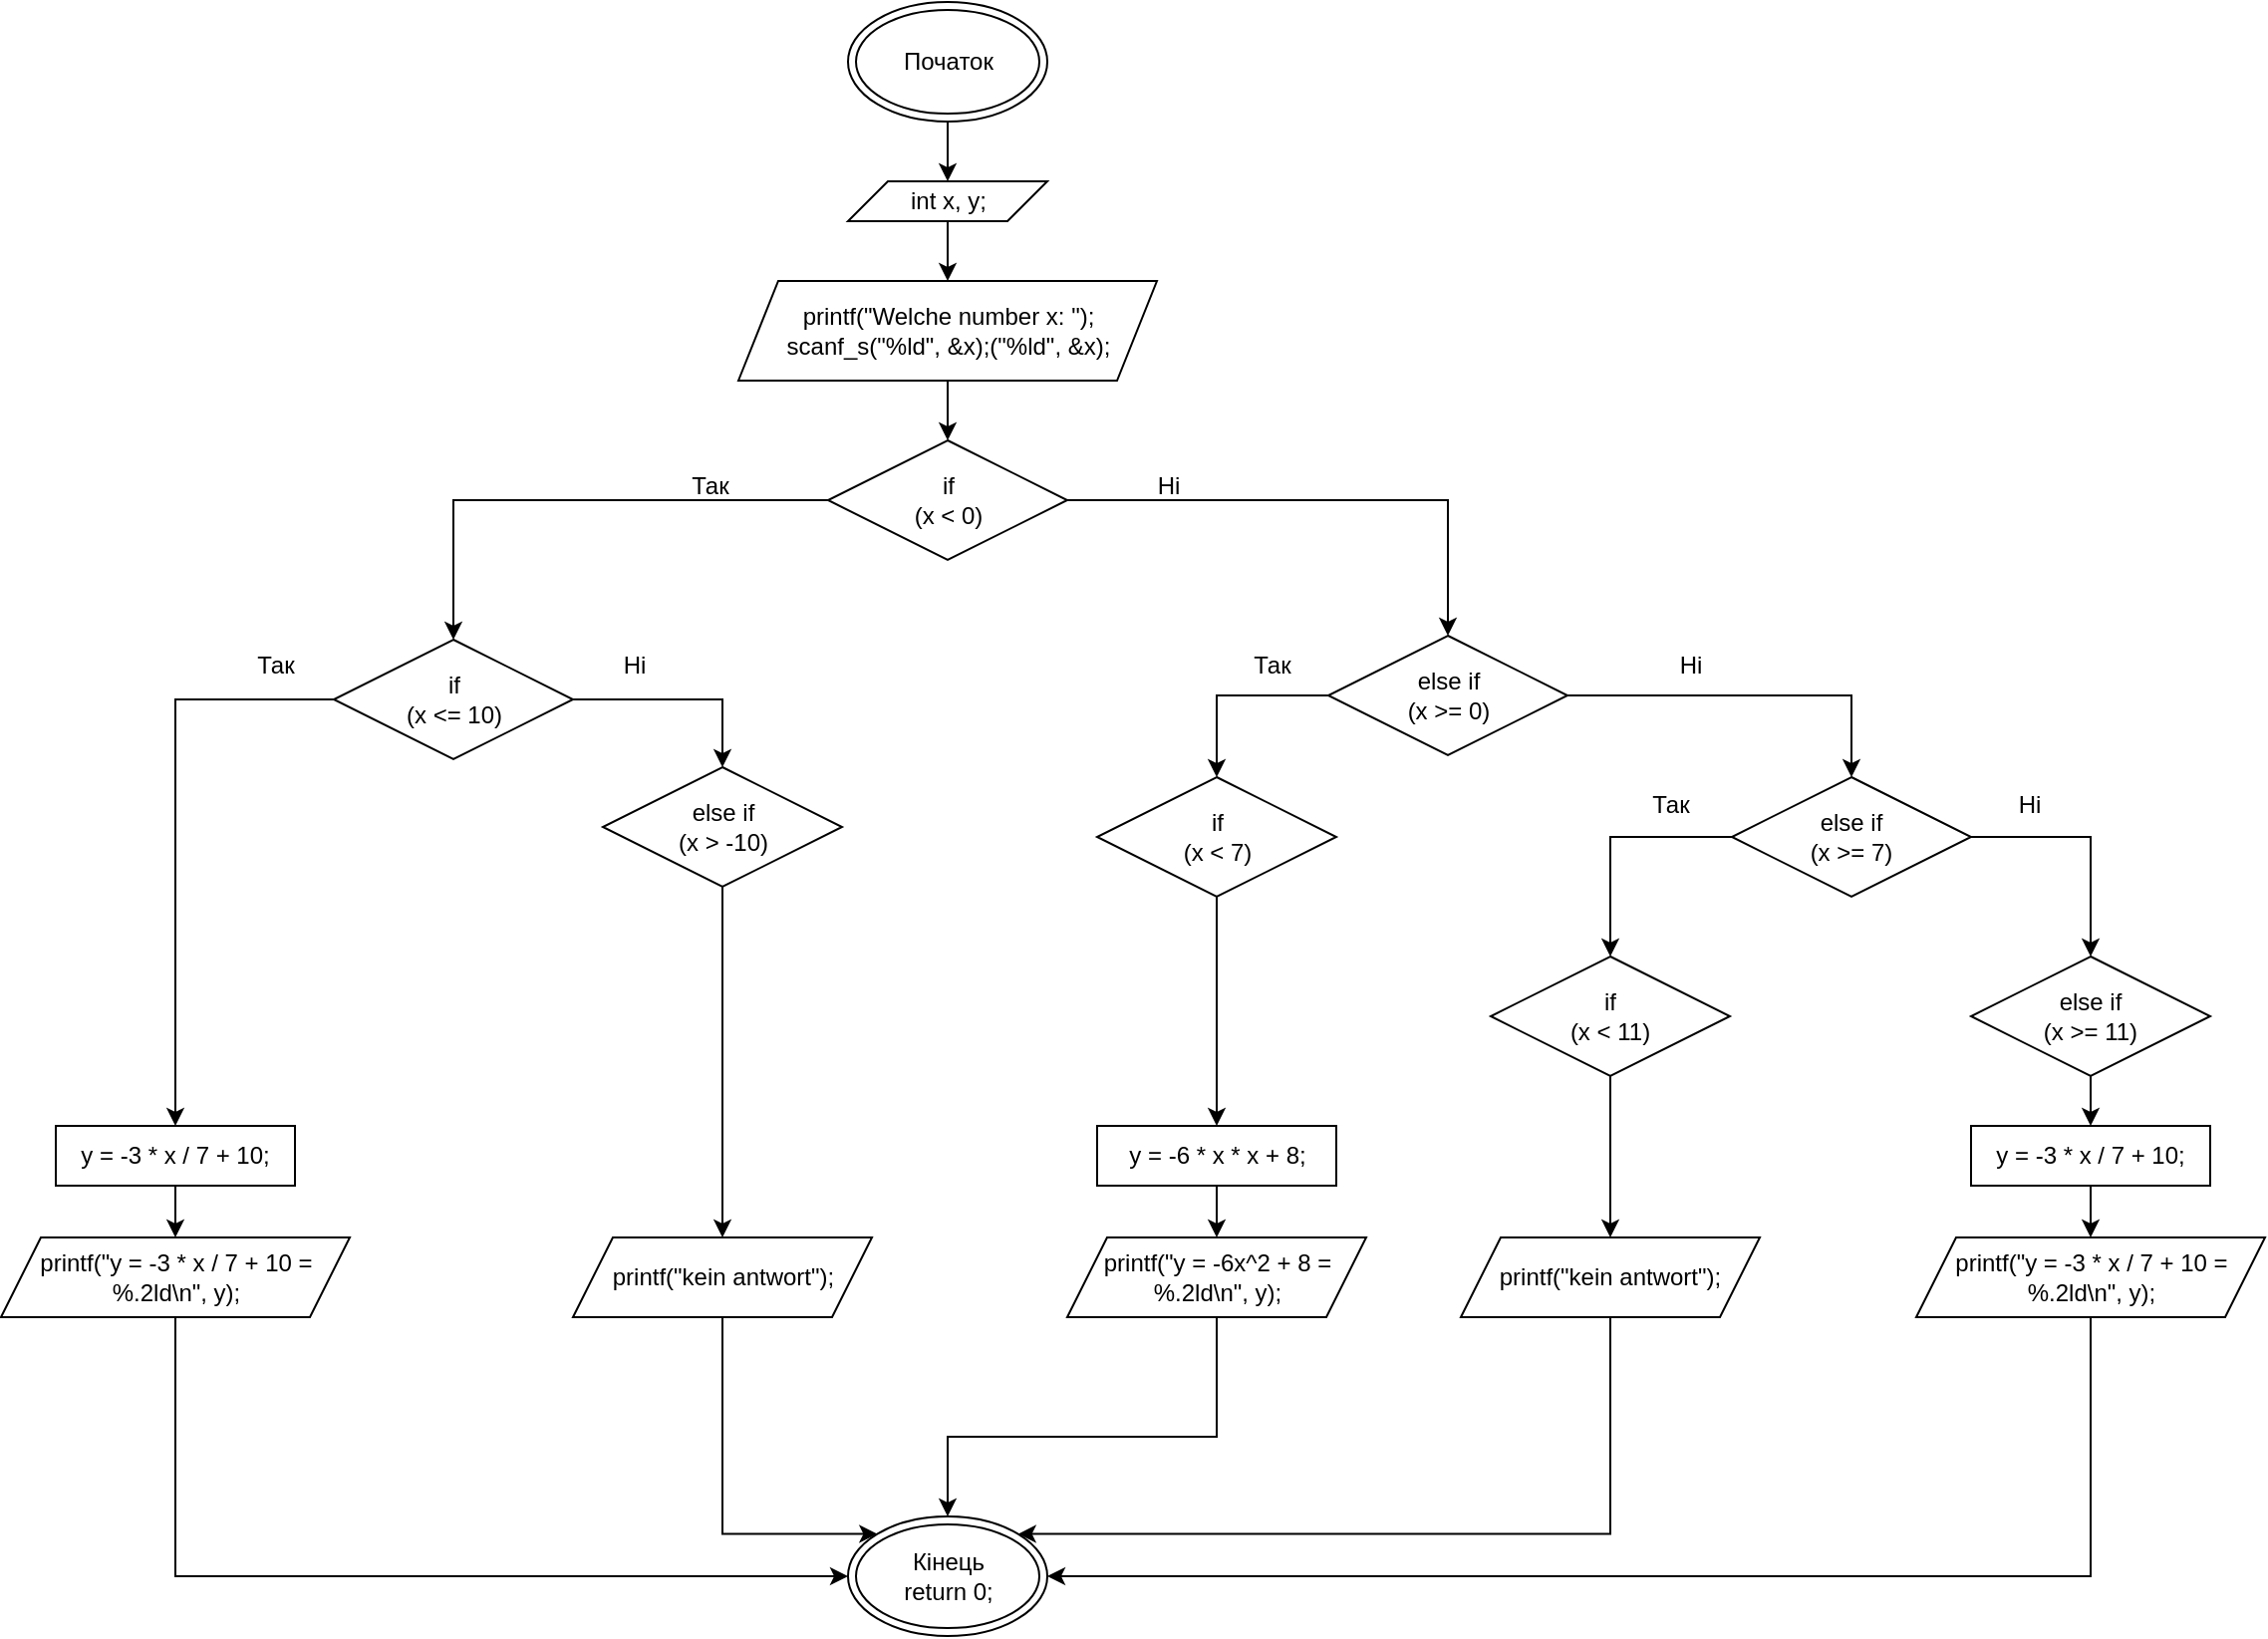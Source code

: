 <mxfile version="28.2.5">
  <diagram id="C5RBs43oDa-KdzZeNtuy" name="Page-1">
    <mxGraphModel dx="1205" dy="773" grid="1" gridSize="10" guides="1" tooltips="1" connect="1" arrows="1" fold="1" page="1" pageScale="1" pageWidth="827" pageHeight="1169" math="0" shadow="0">
      <root>
        <mxCell id="WIyWlLk6GJQsqaUBKTNV-0" />
        <mxCell id="WIyWlLk6GJQsqaUBKTNV-1" parent="WIyWlLk6GJQsqaUBKTNV-0" />
        <mxCell id="cXrTfniL9NHNJoaf9n9s-4" value="" style="edgeStyle=orthogonalEdgeStyle;rounded=0;orthogonalLoop=1;jettySize=auto;html=1;" parent="WIyWlLk6GJQsqaUBKTNV-1" source="cXrTfniL9NHNJoaf9n9s-0" target="cXrTfniL9NHNJoaf9n9s-3" edge="1">
          <mxGeometry relative="1" as="geometry" />
        </mxCell>
        <mxCell id="cXrTfniL9NHNJoaf9n9s-0" value="Початок" style="ellipse;shape=doubleEllipse;whiteSpace=wrap;html=1;" parent="WIyWlLk6GJQsqaUBKTNV-1" vertex="1">
          <mxGeometry x="777.5" y="40" width="100" height="60" as="geometry" />
        </mxCell>
        <mxCell id="cXrTfniL9NHNJoaf9n9s-6" value="" style="edgeStyle=orthogonalEdgeStyle;rounded=0;orthogonalLoop=1;jettySize=auto;html=1;" parent="WIyWlLk6GJQsqaUBKTNV-1" source="cXrTfniL9NHNJoaf9n9s-3" target="cXrTfniL9NHNJoaf9n9s-5" edge="1">
          <mxGeometry relative="1" as="geometry" />
        </mxCell>
        <mxCell id="cXrTfniL9NHNJoaf9n9s-3" value="int x, y;" style="shape=parallelogram;perimeter=parallelogramPerimeter;whiteSpace=wrap;html=1;fixedSize=1;" parent="WIyWlLk6GJQsqaUBKTNV-1" vertex="1">
          <mxGeometry x="777.5" y="130" width="100" height="20" as="geometry" />
        </mxCell>
        <mxCell id="cXrTfniL9NHNJoaf9n9s-9" value="" style="edgeStyle=orthogonalEdgeStyle;rounded=0;orthogonalLoop=1;jettySize=auto;html=1;" parent="WIyWlLk6GJQsqaUBKTNV-1" source="cXrTfniL9NHNJoaf9n9s-5" target="cXrTfniL9NHNJoaf9n9s-8" edge="1">
          <mxGeometry relative="1" as="geometry" />
        </mxCell>
        <mxCell id="cXrTfniL9NHNJoaf9n9s-5" value="printf(&quot;Welche number x: &quot;);&lt;div&gt;scanf_s(&quot;%ld&quot;, &amp;amp;x);(&quot;%ld&quot;, &amp;amp;x);&lt;/div&gt;" style="shape=parallelogram;perimeter=parallelogramPerimeter;whiteSpace=wrap;html=1;fixedSize=1;" parent="WIyWlLk6GJQsqaUBKTNV-1" vertex="1">
          <mxGeometry x="722.5" y="180" width="210" height="50" as="geometry" />
        </mxCell>
        <mxCell id="cXrTfniL9NHNJoaf9n9s-21" style="edgeStyle=orthogonalEdgeStyle;rounded=0;orthogonalLoop=1;jettySize=auto;html=1;entryX=0.5;entryY=0;entryDx=0;entryDy=0;" parent="WIyWlLk6GJQsqaUBKTNV-1" source="cXrTfniL9NHNJoaf9n9s-8" target="cXrTfniL9NHNJoaf9n9s-11" edge="1">
          <mxGeometry relative="1" as="geometry" />
        </mxCell>
        <mxCell id="cXrTfniL9NHNJoaf9n9s-43" value="" style="edgeStyle=orthogonalEdgeStyle;rounded=0;orthogonalLoop=1;jettySize=auto;html=1;entryX=0.5;entryY=0;entryDx=0;entryDy=0;" parent="WIyWlLk6GJQsqaUBKTNV-1" source="cXrTfniL9NHNJoaf9n9s-8" target="cXrTfniL9NHNJoaf9n9s-10" edge="1">
          <mxGeometry relative="1" as="geometry">
            <Array as="points">
              <mxPoint x="580" y="290" />
            </Array>
          </mxGeometry>
        </mxCell>
        <mxCell id="cXrTfniL9NHNJoaf9n9s-8" value="if&lt;br&gt;(x &amp;lt; 0)" style="rhombus;whiteSpace=wrap;html=1;" parent="WIyWlLk6GJQsqaUBKTNV-1" vertex="1">
          <mxGeometry x="767.5" y="260" width="120" height="60" as="geometry" />
        </mxCell>
        <mxCell id="cXrTfniL9NHNJoaf9n9s-18" style="edgeStyle=orthogonalEdgeStyle;rounded=0;orthogonalLoop=1;jettySize=auto;html=1;entryX=0.5;entryY=0;entryDx=0;entryDy=0;exitX=1;exitY=0.5;exitDx=0;exitDy=0;" parent="WIyWlLk6GJQsqaUBKTNV-1" source="cXrTfniL9NHNJoaf9n9s-10" target="cXrTfniL9NHNJoaf9n9s-17" edge="1">
          <mxGeometry relative="1" as="geometry" />
        </mxCell>
        <mxCell id="cXrTfniL9NHNJoaf9n9s-26" style="edgeStyle=orthogonalEdgeStyle;rounded=0;orthogonalLoop=1;jettySize=auto;html=1;entryX=0.5;entryY=0;entryDx=0;entryDy=0;exitX=0;exitY=0.5;exitDx=0;exitDy=0;" parent="WIyWlLk6GJQsqaUBKTNV-1" source="cXrTfniL9NHNJoaf9n9s-10" target="cXrTfniL9NHNJoaf9n9s-25" edge="1">
          <mxGeometry relative="1" as="geometry" />
        </mxCell>
        <mxCell id="cXrTfniL9NHNJoaf9n9s-10" value="if&lt;br&gt;(x &amp;lt;= 10)" style="rhombus;whiteSpace=wrap;html=1;" parent="WIyWlLk6GJQsqaUBKTNV-1" vertex="1">
          <mxGeometry x="519.5" y="360" width="120" height="60" as="geometry" />
        </mxCell>
        <mxCell id="cXrTfniL9NHNJoaf9n9s-23" style="edgeStyle=orthogonalEdgeStyle;rounded=0;orthogonalLoop=1;jettySize=auto;html=1;entryX=0.5;entryY=0;entryDx=0;entryDy=0;exitX=0;exitY=0.5;exitDx=0;exitDy=0;" parent="WIyWlLk6GJQsqaUBKTNV-1" source="cXrTfniL9NHNJoaf9n9s-11" target="cXrTfniL9NHNJoaf9n9s-22" edge="1">
          <mxGeometry relative="1" as="geometry" />
        </mxCell>
        <mxCell id="cXrTfniL9NHNJoaf9n9s-32" style="edgeStyle=orthogonalEdgeStyle;rounded=0;orthogonalLoop=1;jettySize=auto;html=1;entryX=0.5;entryY=0;entryDx=0;entryDy=0;exitX=1;exitY=0.5;exitDx=0;exitDy=0;" parent="WIyWlLk6GJQsqaUBKTNV-1" source="cXrTfniL9NHNJoaf9n9s-11" target="cXrTfniL9NHNJoaf9n9s-31" edge="1">
          <mxGeometry relative="1" as="geometry" />
        </mxCell>
        <mxCell id="cXrTfniL9NHNJoaf9n9s-11" value="else if&lt;br&gt;(x &amp;gt;= 0)" style="rhombus;whiteSpace=wrap;html=1;" parent="WIyWlLk6GJQsqaUBKTNV-1" vertex="1">
          <mxGeometry x="1018.5" y="358" width="120" height="60" as="geometry" />
        </mxCell>
        <mxCell id="cXrTfniL9NHNJoaf9n9s-15" value="Так" style="text;html=1;align=center;verticalAlign=middle;resizable=0;points=[];autosize=1;strokeColor=none;fillColor=none;" parent="WIyWlLk6GJQsqaUBKTNV-1" vertex="1">
          <mxGeometry x="687.5" y="268" width="40" height="30" as="geometry" />
        </mxCell>
        <mxCell id="cXrTfniL9NHNJoaf9n9s-16" value="Ні" style="text;html=1;align=center;verticalAlign=middle;resizable=0;points=[];autosize=1;strokeColor=none;fillColor=none;" parent="WIyWlLk6GJQsqaUBKTNV-1" vertex="1">
          <mxGeometry x="922.5" y="268" width="30" height="30" as="geometry" />
        </mxCell>
        <mxCell id="cXrTfniL9NHNJoaf9n9s-30" value="" style="edgeStyle=orthogonalEdgeStyle;rounded=0;orthogonalLoop=1;jettySize=auto;html=1;" parent="WIyWlLk6GJQsqaUBKTNV-1" source="cXrTfniL9NHNJoaf9n9s-17" target="cXrTfniL9NHNJoaf9n9s-29" edge="1">
          <mxGeometry relative="1" as="geometry" />
        </mxCell>
        <mxCell id="cXrTfniL9NHNJoaf9n9s-17" value="else if&lt;div&gt;(x &amp;gt; -10)&lt;/div&gt;" style="rhombus;whiteSpace=wrap;html=1;" parent="WIyWlLk6GJQsqaUBKTNV-1" vertex="1">
          <mxGeometry x="654.5" y="424" width="120" height="60" as="geometry" />
        </mxCell>
        <mxCell id="cXrTfniL9NHNJoaf9n9s-34" value="" style="edgeStyle=orthogonalEdgeStyle;rounded=0;orthogonalLoop=1;jettySize=auto;html=1;" parent="WIyWlLk6GJQsqaUBKTNV-1" source="cXrTfniL9NHNJoaf9n9s-22" target="cXrTfniL9NHNJoaf9n9s-33" edge="1">
          <mxGeometry relative="1" as="geometry" />
        </mxCell>
        <mxCell id="cXrTfniL9NHNJoaf9n9s-22" value="if&lt;br&gt;(x &amp;lt; 7)" style="rhombus;whiteSpace=wrap;html=1;" parent="WIyWlLk6GJQsqaUBKTNV-1" vertex="1">
          <mxGeometry x="902.5" y="429" width="120" height="60" as="geometry" />
        </mxCell>
        <mxCell id="cXrTfniL9NHNJoaf9n9s-49" value="" style="edgeStyle=orthogonalEdgeStyle;rounded=0;orthogonalLoop=1;jettySize=auto;html=1;" parent="WIyWlLk6GJQsqaUBKTNV-1" source="cXrTfniL9NHNJoaf9n9s-25" target="cXrTfniL9NHNJoaf9n9s-27" edge="1">
          <mxGeometry relative="1" as="geometry" />
        </mxCell>
        <mxCell id="cXrTfniL9NHNJoaf9n9s-25" value="y = -3 * x / 7 + 10;" style="rounded=0;whiteSpace=wrap;html=1;" parent="WIyWlLk6GJQsqaUBKTNV-1" vertex="1">
          <mxGeometry x="380" y="604" width="120" height="30" as="geometry" />
        </mxCell>
        <mxCell id="cXrTfniL9NHNJoaf9n9s-57" style="edgeStyle=orthogonalEdgeStyle;rounded=0;orthogonalLoop=1;jettySize=auto;html=1;entryX=0;entryY=0.5;entryDx=0;entryDy=0;" parent="WIyWlLk6GJQsqaUBKTNV-1" source="cXrTfniL9NHNJoaf9n9s-27" target="cXrTfniL9NHNJoaf9n9s-54" edge="1">
          <mxGeometry relative="1" as="geometry">
            <Array as="points">
              <mxPoint x="440" y="830" />
            </Array>
          </mxGeometry>
        </mxCell>
        <mxCell id="cXrTfniL9NHNJoaf9n9s-27" value="printf(&quot;y = -3 * x / 7 + 10&amp;nbsp;= %.2ld\n&quot;, y);" style="shape=parallelogram;perimeter=parallelogramPerimeter;whiteSpace=wrap;html=1;fixedSize=1;" parent="WIyWlLk6GJQsqaUBKTNV-1" vertex="1">
          <mxGeometry x="352.5" y="660" width="175" height="40" as="geometry" />
        </mxCell>
        <mxCell id="cXrTfniL9NHNJoaf9n9s-60" style="edgeStyle=orthogonalEdgeStyle;rounded=0;orthogonalLoop=1;jettySize=auto;html=1;entryX=0;entryY=0;entryDx=0;entryDy=0;" parent="WIyWlLk6GJQsqaUBKTNV-1" source="cXrTfniL9NHNJoaf9n9s-29" target="cXrTfniL9NHNJoaf9n9s-54" edge="1">
          <mxGeometry relative="1" as="geometry">
            <Array as="points">
              <mxPoint x="715" y="809" />
            </Array>
          </mxGeometry>
        </mxCell>
        <mxCell id="cXrTfniL9NHNJoaf9n9s-29" value="printf(&quot;kein antwort&quot;);" style="shape=parallelogram;perimeter=parallelogramPerimeter;whiteSpace=wrap;html=1;fixedSize=1;" parent="WIyWlLk6GJQsqaUBKTNV-1" vertex="1">
          <mxGeometry x="639.5" y="660" width="150" height="40" as="geometry" />
        </mxCell>
        <mxCell id="cXrTfniL9NHNJoaf9n9s-38" style="edgeStyle=orthogonalEdgeStyle;rounded=0;orthogonalLoop=1;jettySize=auto;html=1;entryX=0.5;entryY=0;entryDx=0;entryDy=0;exitX=1;exitY=0.5;exitDx=0;exitDy=0;" parent="WIyWlLk6GJQsqaUBKTNV-1" source="cXrTfniL9NHNJoaf9n9s-31" target="cXrTfniL9NHNJoaf9n9s-37" edge="1">
          <mxGeometry relative="1" as="geometry" />
        </mxCell>
        <mxCell id="cXrTfniL9NHNJoaf9n9s-45" style="edgeStyle=orthogonalEdgeStyle;rounded=0;orthogonalLoop=1;jettySize=auto;html=1;entryX=0.5;entryY=0;entryDx=0;entryDy=0;" parent="WIyWlLk6GJQsqaUBKTNV-1" source="cXrTfniL9NHNJoaf9n9s-31" target="cXrTfniL9NHNJoaf9n9s-41" edge="1">
          <mxGeometry relative="1" as="geometry" />
        </mxCell>
        <mxCell id="cXrTfniL9NHNJoaf9n9s-31" value="else if&lt;div&gt;(x &amp;gt;= 7)&lt;/div&gt;" style="rhombus;whiteSpace=wrap;html=1;" parent="WIyWlLk6GJQsqaUBKTNV-1" vertex="1">
          <mxGeometry x="1221" y="429" width="120" height="60" as="geometry" />
        </mxCell>
        <mxCell id="cXrTfniL9NHNJoaf9n9s-36" value="" style="edgeStyle=orthogonalEdgeStyle;rounded=0;orthogonalLoop=1;jettySize=auto;html=1;" parent="WIyWlLk6GJQsqaUBKTNV-1" source="cXrTfniL9NHNJoaf9n9s-33" target="cXrTfniL9NHNJoaf9n9s-35" edge="1">
          <mxGeometry relative="1" as="geometry" />
        </mxCell>
        <mxCell id="cXrTfniL9NHNJoaf9n9s-33" value="y = -6 * x * x + 8;" style="rounded=0;whiteSpace=wrap;html=1;" parent="WIyWlLk6GJQsqaUBKTNV-1" vertex="1">
          <mxGeometry x="902.5" y="604" width="120" height="30" as="geometry" />
        </mxCell>
        <mxCell id="cXrTfniL9NHNJoaf9n9s-59" style="edgeStyle=orthogonalEdgeStyle;rounded=0;orthogonalLoop=1;jettySize=auto;html=1;entryX=0.5;entryY=0;entryDx=0;entryDy=0;exitX=0.5;exitY=1;exitDx=0;exitDy=0;" parent="WIyWlLk6GJQsqaUBKTNV-1" source="cXrTfniL9NHNJoaf9n9s-35" target="cXrTfniL9NHNJoaf9n9s-54" edge="1">
          <mxGeometry relative="1" as="geometry">
            <Array as="points">
              <mxPoint x="963" y="760" />
              <mxPoint x="828" y="760" />
            </Array>
          </mxGeometry>
        </mxCell>
        <mxCell id="cXrTfniL9NHNJoaf9n9s-35" value="printf(&quot;y = -6x^2 + 8 = %.2ld\n&quot;, y);" style="shape=parallelogram;perimeter=parallelogramPerimeter;whiteSpace=wrap;html=1;fixedSize=1;" parent="WIyWlLk6GJQsqaUBKTNV-1" vertex="1">
          <mxGeometry x="887.5" y="660" width="150" height="40" as="geometry" />
        </mxCell>
        <mxCell id="cXrTfniL9NHNJoaf9n9s-51" value="" style="edgeStyle=orthogonalEdgeStyle;rounded=0;orthogonalLoop=1;jettySize=auto;html=1;" parent="WIyWlLk6GJQsqaUBKTNV-1" source="cXrTfniL9NHNJoaf9n9s-37" target="cXrTfniL9NHNJoaf9n9s-50" edge="1">
          <mxGeometry relative="1" as="geometry" />
        </mxCell>
        <mxCell id="cXrTfniL9NHNJoaf9n9s-37" value="else if&lt;div&gt;(x &amp;gt;= 11)&lt;/div&gt;" style="rhombus;whiteSpace=wrap;html=1;" parent="WIyWlLk6GJQsqaUBKTNV-1" vertex="1">
          <mxGeometry x="1341" y="519" width="120" height="60" as="geometry" />
        </mxCell>
        <mxCell id="cXrTfniL9NHNJoaf9n9s-47" value="" style="edgeStyle=orthogonalEdgeStyle;rounded=0;orthogonalLoop=1;jettySize=auto;html=1;" parent="WIyWlLk6GJQsqaUBKTNV-1" source="cXrTfniL9NHNJoaf9n9s-41" target="cXrTfniL9NHNJoaf9n9s-46" edge="1">
          <mxGeometry relative="1" as="geometry" />
        </mxCell>
        <mxCell id="cXrTfniL9NHNJoaf9n9s-41" value="if&lt;br&gt;(x &amp;lt; 11)" style="rhombus;whiteSpace=wrap;html=1;" parent="WIyWlLk6GJQsqaUBKTNV-1" vertex="1">
          <mxGeometry x="1100" y="519" width="120" height="60" as="geometry" />
        </mxCell>
        <mxCell id="cXrTfniL9NHNJoaf9n9s-58" style="edgeStyle=orthogonalEdgeStyle;rounded=0;orthogonalLoop=1;jettySize=auto;html=1;entryX=1;entryY=0;entryDx=0;entryDy=0;" parent="WIyWlLk6GJQsqaUBKTNV-1" source="cXrTfniL9NHNJoaf9n9s-46" target="cXrTfniL9NHNJoaf9n9s-54" edge="1">
          <mxGeometry relative="1" as="geometry">
            <Array as="points">
              <mxPoint x="1160" y="809" />
            </Array>
          </mxGeometry>
        </mxCell>
        <mxCell id="cXrTfniL9NHNJoaf9n9s-46" value="printf(&quot;kein antwort&quot;);" style="shape=parallelogram;perimeter=parallelogramPerimeter;whiteSpace=wrap;html=1;fixedSize=1;" parent="WIyWlLk6GJQsqaUBKTNV-1" vertex="1">
          <mxGeometry x="1085" y="660" width="150" height="40" as="geometry" />
        </mxCell>
        <mxCell id="cXrTfniL9NHNJoaf9n9s-53" value="" style="edgeStyle=orthogonalEdgeStyle;rounded=0;orthogonalLoop=1;jettySize=auto;html=1;" parent="WIyWlLk6GJQsqaUBKTNV-1" source="cXrTfniL9NHNJoaf9n9s-50" target="cXrTfniL9NHNJoaf9n9s-52" edge="1">
          <mxGeometry relative="1" as="geometry" />
        </mxCell>
        <mxCell id="cXrTfniL9NHNJoaf9n9s-50" value="y = -3 * x / 7 + 10;" style="rounded=0;whiteSpace=wrap;html=1;" parent="WIyWlLk6GJQsqaUBKTNV-1" vertex="1">
          <mxGeometry x="1341" y="604" width="120" height="30" as="geometry" />
        </mxCell>
        <mxCell id="cXrTfniL9NHNJoaf9n9s-55" style="edgeStyle=orthogonalEdgeStyle;rounded=0;orthogonalLoop=1;jettySize=auto;html=1;entryX=1;entryY=0.5;entryDx=0;entryDy=0;" parent="WIyWlLk6GJQsqaUBKTNV-1" source="cXrTfniL9NHNJoaf9n9s-52" target="cXrTfniL9NHNJoaf9n9s-54" edge="1">
          <mxGeometry relative="1" as="geometry">
            <Array as="points">
              <mxPoint x="1401" y="830" />
            </Array>
          </mxGeometry>
        </mxCell>
        <mxCell id="cXrTfniL9NHNJoaf9n9s-52" value="printf(&quot;y = -3 * x / 7 + 10&amp;nbsp;= %.2ld\n&quot;, y);" style="shape=parallelogram;perimeter=parallelogramPerimeter;whiteSpace=wrap;html=1;fixedSize=1;" parent="WIyWlLk6GJQsqaUBKTNV-1" vertex="1">
          <mxGeometry x="1313.5" y="660" width="175" height="40" as="geometry" />
        </mxCell>
        <mxCell id="cXrTfniL9NHNJoaf9n9s-54" value="Кінець&lt;div&gt;return 0;&lt;/div&gt;" style="ellipse;shape=doubleEllipse;whiteSpace=wrap;html=1;" parent="WIyWlLk6GJQsqaUBKTNV-1" vertex="1">
          <mxGeometry x="777.5" y="800" width="100" height="60" as="geometry" />
        </mxCell>
        <mxCell id="cXrTfniL9NHNJoaf9n9s-61" value="Ні" style="text;html=1;align=center;verticalAlign=middle;resizable=0;points=[];autosize=1;strokeColor=none;fillColor=none;" parent="WIyWlLk6GJQsqaUBKTNV-1" vertex="1">
          <mxGeometry x="655" y="358" width="30" height="30" as="geometry" />
        </mxCell>
        <mxCell id="cXrTfniL9NHNJoaf9n9s-62" value="Так" style="text;html=1;align=center;verticalAlign=middle;resizable=0;points=[];autosize=1;strokeColor=none;fillColor=none;" parent="WIyWlLk6GJQsqaUBKTNV-1" vertex="1">
          <mxGeometry x="470" y="358" width="40" height="30" as="geometry" />
        </mxCell>
        <mxCell id="cXrTfniL9NHNJoaf9n9s-63" value="Ні" style="text;html=1;align=center;verticalAlign=middle;resizable=0;points=[];autosize=1;strokeColor=none;fillColor=none;" parent="WIyWlLk6GJQsqaUBKTNV-1" vertex="1">
          <mxGeometry x="1185" y="358" width="30" height="30" as="geometry" />
        </mxCell>
        <mxCell id="cXrTfniL9NHNJoaf9n9s-64" value="Так" style="text;html=1;align=center;verticalAlign=middle;resizable=0;points=[];autosize=1;strokeColor=none;fillColor=none;" parent="WIyWlLk6GJQsqaUBKTNV-1" vertex="1">
          <mxGeometry x="970" y="358" width="40" height="30" as="geometry" />
        </mxCell>
        <mxCell id="cXrTfniL9NHNJoaf9n9s-65" value="Ні" style="text;html=1;align=center;verticalAlign=middle;resizable=0;points=[];autosize=1;strokeColor=none;fillColor=none;" parent="WIyWlLk6GJQsqaUBKTNV-1" vertex="1">
          <mxGeometry x="1355" y="428" width="30" height="30" as="geometry" />
        </mxCell>
        <mxCell id="cXrTfniL9NHNJoaf9n9s-66" value="Так" style="text;html=1;align=center;verticalAlign=middle;resizable=0;points=[];autosize=1;strokeColor=none;fillColor=none;" parent="WIyWlLk6GJQsqaUBKTNV-1" vertex="1">
          <mxGeometry x="1170" y="428" width="40" height="30" as="geometry" />
        </mxCell>
      </root>
    </mxGraphModel>
  </diagram>
</mxfile>
